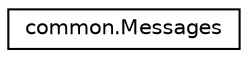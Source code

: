 digraph "Graphical Class Hierarchy"
{
  edge [fontname="Helvetica",fontsize="10",labelfontname="Helvetica",labelfontsize="10"];
  node [fontname="Helvetica",fontsize="10",shape=record];
  rankdir="LR";
  Node0 [label="common.Messages",height=0.2,width=0.4,color="black", fillcolor="white", style="filled",URL="$classcommon_1_1Messages.html",tooltip="cette classe gère les messages d&#39;information et d&#39;erreurs "];
}
